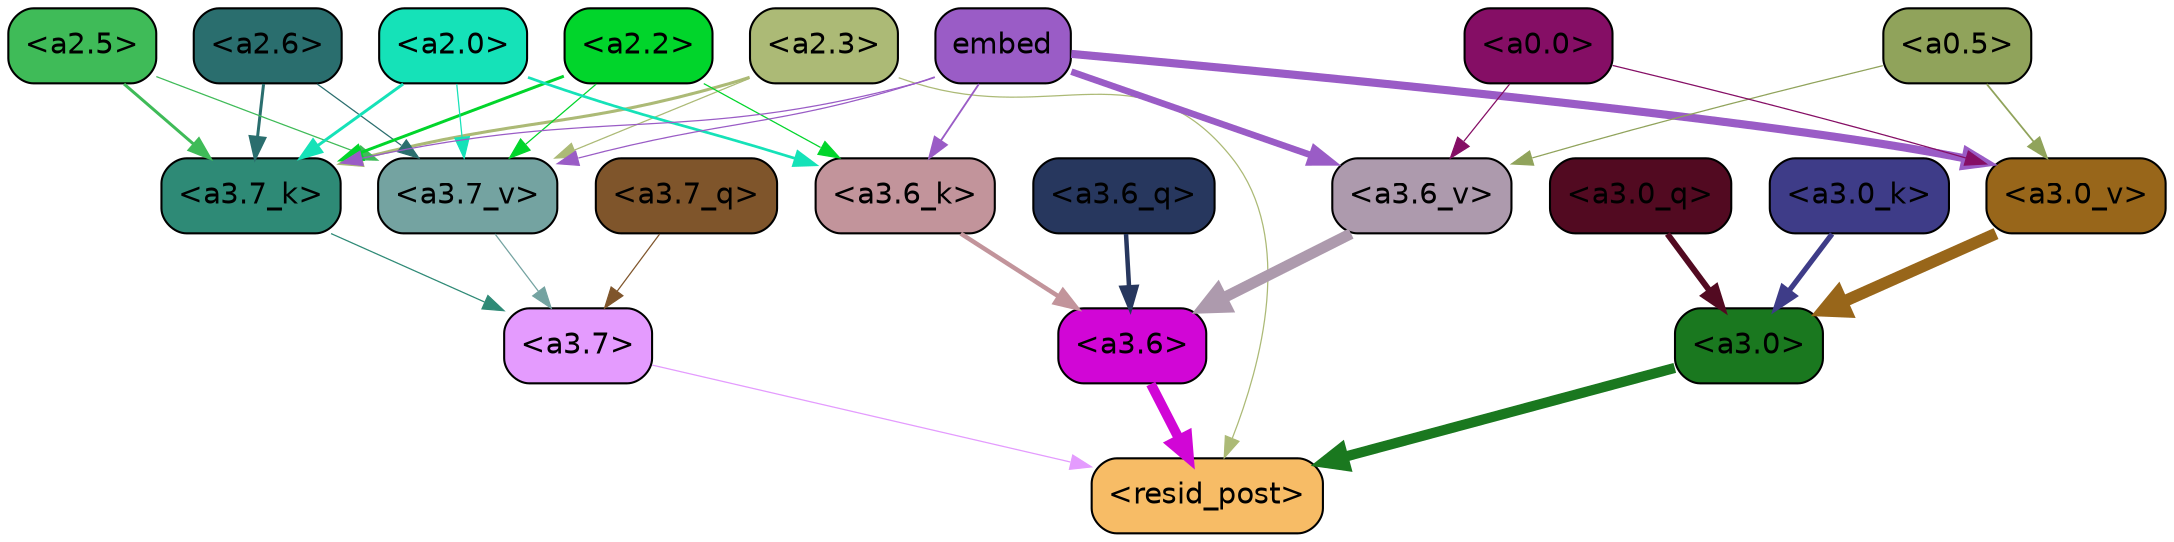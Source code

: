strict digraph "" {
	graph [bgcolor=transparent,
		layout=dot,
		overlap=false,
		splines=true
	];
	"<a3.7>"	[color=black,
		fillcolor="#e49bfe",
		fontname=Helvetica,
		shape=box,
		style="filled, rounded"];
	"<resid_post>"	[color=black,
		fillcolor="#f7bc66",
		fontname=Helvetica,
		shape=box,
		style="filled, rounded"];
	"<a3.7>" -> "<resid_post>"	[color="#e49bfe",
		penwidth=0.6];
	"<a3.6>"	[color=black,
		fillcolor="#d106d6",
		fontname=Helvetica,
		shape=box,
		style="filled, rounded"];
	"<a3.6>" -> "<resid_post>"	[color="#d106d6",
		penwidth=4.746312499046326];
	"<a3.0>"	[color=black,
		fillcolor="#1a781f",
		fontname=Helvetica,
		shape=box,
		style="filled, rounded"];
	"<a3.0>" -> "<resid_post>"	[color="#1a781f",
		penwidth=4.896343111991882];
	"<a2.3>"	[color=black,
		fillcolor="#acba76",
		fontname=Helvetica,
		shape=box,
		style="filled, rounded"];
	"<a2.3>" -> "<resid_post>"	[color="#acba76",
		penwidth=0.6];
	"<a3.7_k>"	[color=black,
		fillcolor="#2e8a76",
		fontname=Helvetica,
		shape=box,
		style="filled, rounded"];
	"<a2.3>" -> "<a3.7_k>"	[color="#acba76",
		penwidth=1.467104621231556];
	"<a3.7_v>"	[color=black,
		fillcolor="#74a3a1",
		fontname=Helvetica,
		shape=box,
		style="filled, rounded"];
	"<a2.3>" -> "<a3.7_v>"	[color="#acba76",
		penwidth=0.6];
	"<a3.7_q>"	[color=black,
		fillcolor="#7f552b",
		fontname=Helvetica,
		shape=box,
		style="filled, rounded"];
	"<a3.7_q>" -> "<a3.7>"	[color="#7f552b",
		penwidth=0.6];
	"<a3.6_q>"	[color=black,
		fillcolor="#27375e",
		fontname=Helvetica,
		shape=box,
		style="filled, rounded"];
	"<a3.6_q>" -> "<a3.6>"	[color="#27375e",
		penwidth=2.160832464694977];
	"<a3.0_q>"	[color=black,
		fillcolor="#520a21",
		fontname=Helvetica,
		shape=box,
		style="filled, rounded"];
	"<a3.0_q>" -> "<a3.0>"	[color="#520a21",
		penwidth=2.870753765106201];
	"<a3.7_k>" -> "<a3.7>"	[color="#2e8a76",
		penwidth=0.6];
	"<a3.6_k>"	[color=black,
		fillcolor="#c2949b",
		fontname=Helvetica,
		shape=box,
		style="filled, rounded"];
	"<a3.6_k>" -> "<a3.6>"	[color="#c2949b",
		penwidth=2.13908451795578];
	"<a3.0_k>"	[color=black,
		fillcolor="#3e3c88",
		fontname=Helvetica,
		shape=box,
		style="filled, rounded"];
	"<a3.0_k>" -> "<a3.0>"	[color="#3e3c88",
		penwidth=2.520303964614868];
	"<a3.7_v>" -> "<a3.7>"	[color="#74a3a1",
		penwidth=0.6];
	"<a3.6_v>"	[color=black,
		fillcolor="#ad9aad",
		fontname=Helvetica,
		shape=box,
		style="filled, rounded"];
	"<a3.6_v>" -> "<a3.6>"	[color="#ad9aad",
		penwidth=5.297133803367615];
	"<a3.0_v>"	[color=black,
		fillcolor="#98661a",
		fontname=Helvetica,
		shape=box,
		style="filled, rounded"];
	"<a3.0_v>" -> "<a3.0>"	[color="#98661a",
		penwidth=5.680712580680847];
	"<a2.6>"	[color=black,
		fillcolor="#2a6e6e",
		fontname=Helvetica,
		shape=box,
		style="filled, rounded"];
	"<a2.6>" -> "<a3.7_k>"	[color="#2a6e6e",
		penwidth=1.4453159049153328];
	"<a2.6>" -> "<a3.7_v>"	[color="#2a6e6e",
		penwidth=0.6];
	"<a2.5>"	[color=black,
		fillcolor="#3fbb58",
		fontname=Helvetica,
		shape=box,
		style="filled, rounded"];
	"<a2.5>" -> "<a3.7_k>"	[color="#3fbb58",
		penwidth=1.4526091292500496];
	"<a2.5>" -> "<a3.7_v>"	[color="#3fbb58",
		penwidth=0.6];
	"<a2.2>"	[color=black,
		fillcolor="#01d52b",
		fontname=Helvetica,
		shape=box,
		style="filled, rounded"];
	"<a2.2>" -> "<a3.7_k>"	[color="#01d52b",
		penwidth=1.4310357049107552];
	"<a2.2>" -> "<a3.6_k>"	[color="#01d52b",
		penwidth=0.6];
	"<a2.2>" -> "<a3.7_v>"	[color="#01d52b",
		penwidth=0.6];
	"<a2.0>"	[color=black,
		fillcolor="#15e2b8",
		fontname=Helvetica,
		shape=box,
		style="filled, rounded"];
	"<a2.0>" -> "<a3.7_k>"	[color="#15e2b8",
		penwidth=1.4314699843525887];
	"<a2.0>" -> "<a3.6_k>"	[color="#15e2b8",
		penwidth=1.2950235605239868];
	"<a2.0>" -> "<a3.7_v>"	[color="#15e2b8",
		penwidth=0.6];
	embed	[color=black,
		fillcolor="#9a5cc6",
		fontname=Helvetica,
		shape=box,
		style="filled, rounded"];
	embed -> "<a3.7_k>"	[color="#9a5cc6",
		penwidth=0.6];
	embed -> "<a3.6_k>"	[color="#9a5cc6",
		penwidth=0.891706109046936];
	embed -> "<a3.7_v>"	[color="#9a5cc6",
		penwidth=0.6];
	embed -> "<a3.6_v>"	[color="#9a5cc6",
		penwidth=3.1766927242279053];
	embed -> "<a3.0_v>"	[color="#9a5cc6",
		penwidth=3.9005755856633186];
	"<a0.5>"	[color=black,
		fillcolor="#90a35b",
		fontname=Helvetica,
		shape=box,
		style="filled, rounded"];
	"<a0.5>" -> "<a3.6_v>"	[color="#90a35b",
		penwidth=0.6];
	"<a0.5>" -> "<a3.0_v>"	[color="#90a35b",
		penwidth=0.8493617177009583];
	"<a0.0>"	[color=black,
		fillcolor="#850e65",
		fontname=Helvetica,
		shape=box,
		style="filled, rounded"];
	"<a0.0>" -> "<a3.6_v>"	[color="#850e65",
		penwidth=0.6];
	"<a0.0>" -> "<a3.0_v>"	[color="#850e65",
		penwidth=0.6];
}
